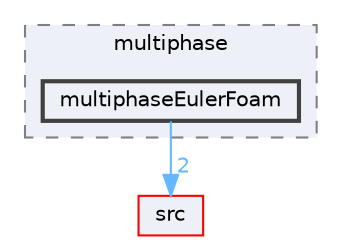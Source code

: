 digraph "applications/solvers/multiphase/multiphaseEulerFoam"
{
 // LATEX_PDF_SIZE
  bgcolor="transparent";
  edge [fontname=Helvetica,fontsize=10,labelfontname=Helvetica,labelfontsize=10];
  node [fontname=Helvetica,fontsize=10,shape=box,height=0.2,width=0.4];
  compound=true
  subgraph clusterdir_d62a5a20700de1cb9696e405d497a576 {
    graph [ bgcolor="#edf0f7", pencolor="grey50", label="multiphase", fontname=Helvetica,fontsize=10 style="filled,dashed", URL="dir_d62a5a20700de1cb9696e405d497a576.html",tooltip=""]
  dir_bdb3c14a9a2875c5ad517fe30fd83be7 [label="multiphaseEulerFoam", fillcolor="#edf0f7", color="grey25", style="filled,bold", URL="dir_bdb3c14a9a2875c5ad517fe30fd83be7.html",tooltip=""];
  }
  dir_68267d1309a1af8e8297ef4c3efbcdba [label="src", fillcolor="#edf0f7", color="red", style="filled", URL="dir_68267d1309a1af8e8297ef4c3efbcdba.html",tooltip=""];
  dir_bdb3c14a9a2875c5ad517fe30fd83be7->dir_68267d1309a1af8e8297ef4c3efbcdba [headlabel="2", labeldistance=1.5 headhref="dir_002483_003729.html" href="dir_002483_003729.html" color="steelblue1" fontcolor="steelblue1"];
}
